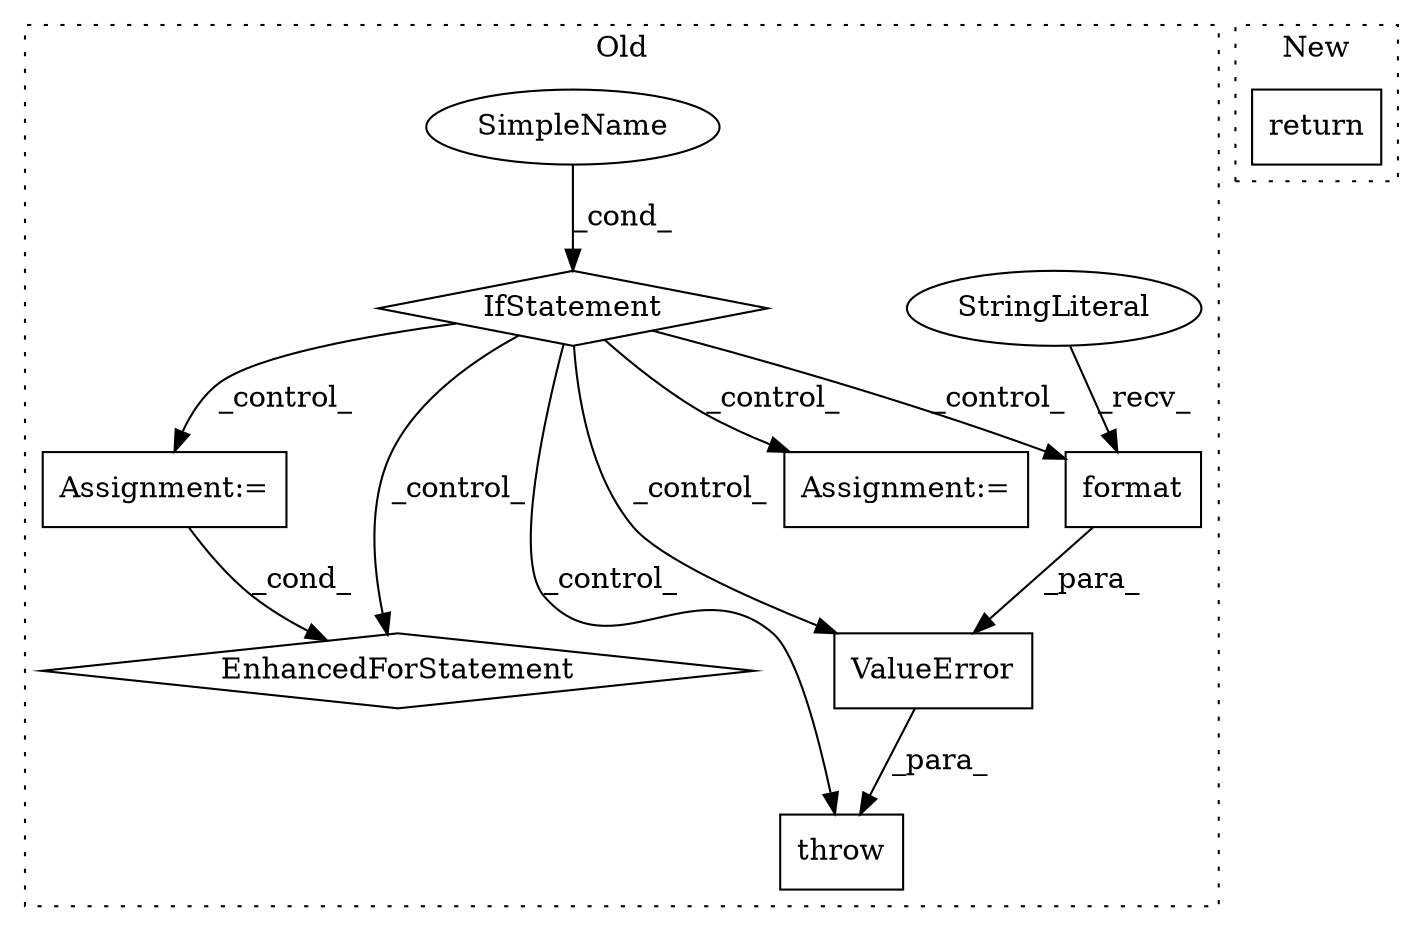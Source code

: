 digraph G {
subgraph cluster0 {
1 [label="format" a="32" s="6351,6370" l="7,1" shape="box"];
3 [label="StringLiteral" a="45" s="6305" l="45" shape="ellipse"];
4 [label="IfStatement" a="25" s="6142,6278" l="4,2" shape="diamond"];
5 [label="SimpleName" a="42" s="" l="" shape="ellipse"];
6 [label="Assignment:=" a="7" s="6413" l="1" shape="box"];
7 [label="Assignment:=" a="7" s="6440,6525" l="53,2" shape="box"];
8 [label="ValueError" a="32" s="6294,6371" l="11,1" shape="box"];
9 [label="throw" a="53" s="6288" l="6" shape="box"];
10 [label="EnhancedForStatement" a="70" s="6440,6525" l="53,2" shape="diamond"];
label = "Old";
style="dotted";
}
subgraph cluster1 {
2 [label="return" a="41" s="3327" l="7" shape="box"];
label = "New";
style="dotted";
}
1 -> 8 [label="_para_"];
3 -> 1 [label="_recv_"];
4 -> 1 [label="_control_"];
4 -> 6 [label="_control_"];
4 -> 8 [label="_control_"];
4 -> 9 [label="_control_"];
4 -> 7 [label="_control_"];
4 -> 10 [label="_control_"];
5 -> 4 [label="_cond_"];
7 -> 10 [label="_cond_"];
8 -> 9 [label="_para_"];
}
